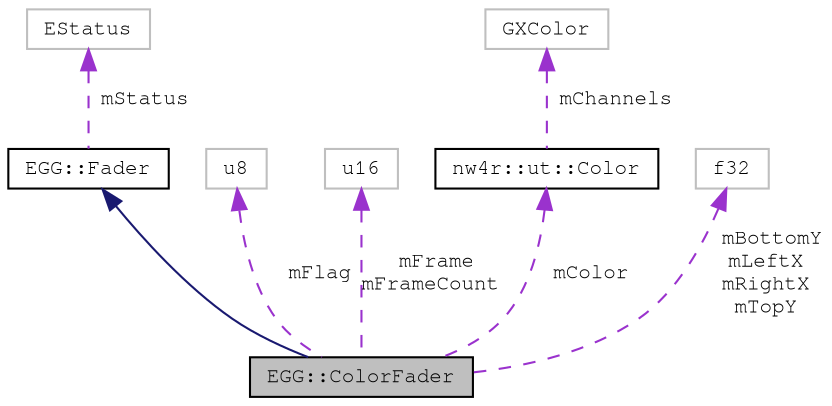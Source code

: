 digraph "EGG::ColorFader"
{
 // LATEX_PDF_SIZE
  edge [fontname="FreeMono",fontsize="10",labelfontname="FreeMono",labelfontsize="10"];
  node [fontname="FreeMono",fontsize="10",shape=record];
  Node1 [label="EGG::ColorFader",height=0.2,width=0.4,color="black", fillcolor="grey75", style="filled", fontcolor="black",tooltip=" "];
  Node2 -> Node1 [dir="back",color="midnightblue",fontsize="10",style="solid",fontname="FreeMono"];
  Node2 [label="EGG::Fader",height=0.2,width=0.4,color="black", fillcolor="white", style="filled",URL="$class_e_g_g_1_1_fader.html",tooltip=" "];
  Node3 -> Node2 [dir="back",color="darkorchid3",fontsize="10",style="dashed",label=" mStatus" ,fontname="FreeMono"];
  Node3 [label="EStatus",height=0.2,width=0.4,color="grey75", fillcolor="white", style="filled",tooltip=" "];
  Node4 -> Node1 [dir="back",color="darkorchid3",fontsize="10",style="dashed",label=" mFlag" ,fontname="FreeMono"];
  Node4 [label="u8",height=0.2,width=0.4,color="grey75", fillcolor="white", style="filled",tooltip=" "];
  Node5 -> Node1 [dir="back",color="darkorchid3",fontsize="10",style="dashed",label=" mFrame\nmFrameCount" ,fontname="FreeMono"];
  Node5 [label="u16",height=0.2,width=0.4,color="grey75", fillcolor="white", style="filled",tooltip=" "];
  Node6 -> Node1 [dir="back",color="darkorchid3",fontsize="10",style="dashed",label=" mColor" ,fontname="FreeMono"];
  Node6 [label="nw4r::ut::Color",height=0.2,width=0.4,color="black", fillcolor="white", style="filled",URL="$structnw4r_1_1ut_1_1_color.html",tooltip=" "];
  Node7 -> Node6 [dir="back",color="darkorchid3",fontsize="10",style="dashed",label=" mChannels" ,fontname="FreeMono"];
  Node7 [label="GXColor",height=0.2,width=0.4,color="grey75", fillcolor="white", style="filled",tooltip=" "];
  Node8 -> Node1 [dir="back",color="darkorchid3",fontsize="10",style="dashed",label=" mBottomY\nmLeftX\nmRightX\nmTopY" ,fontname="FreeMono"];
  Node8 [label="f32",height=0.2,width=0.4,color="grey75", fillcolor="white", style="filled",tooltip=" "];
}
